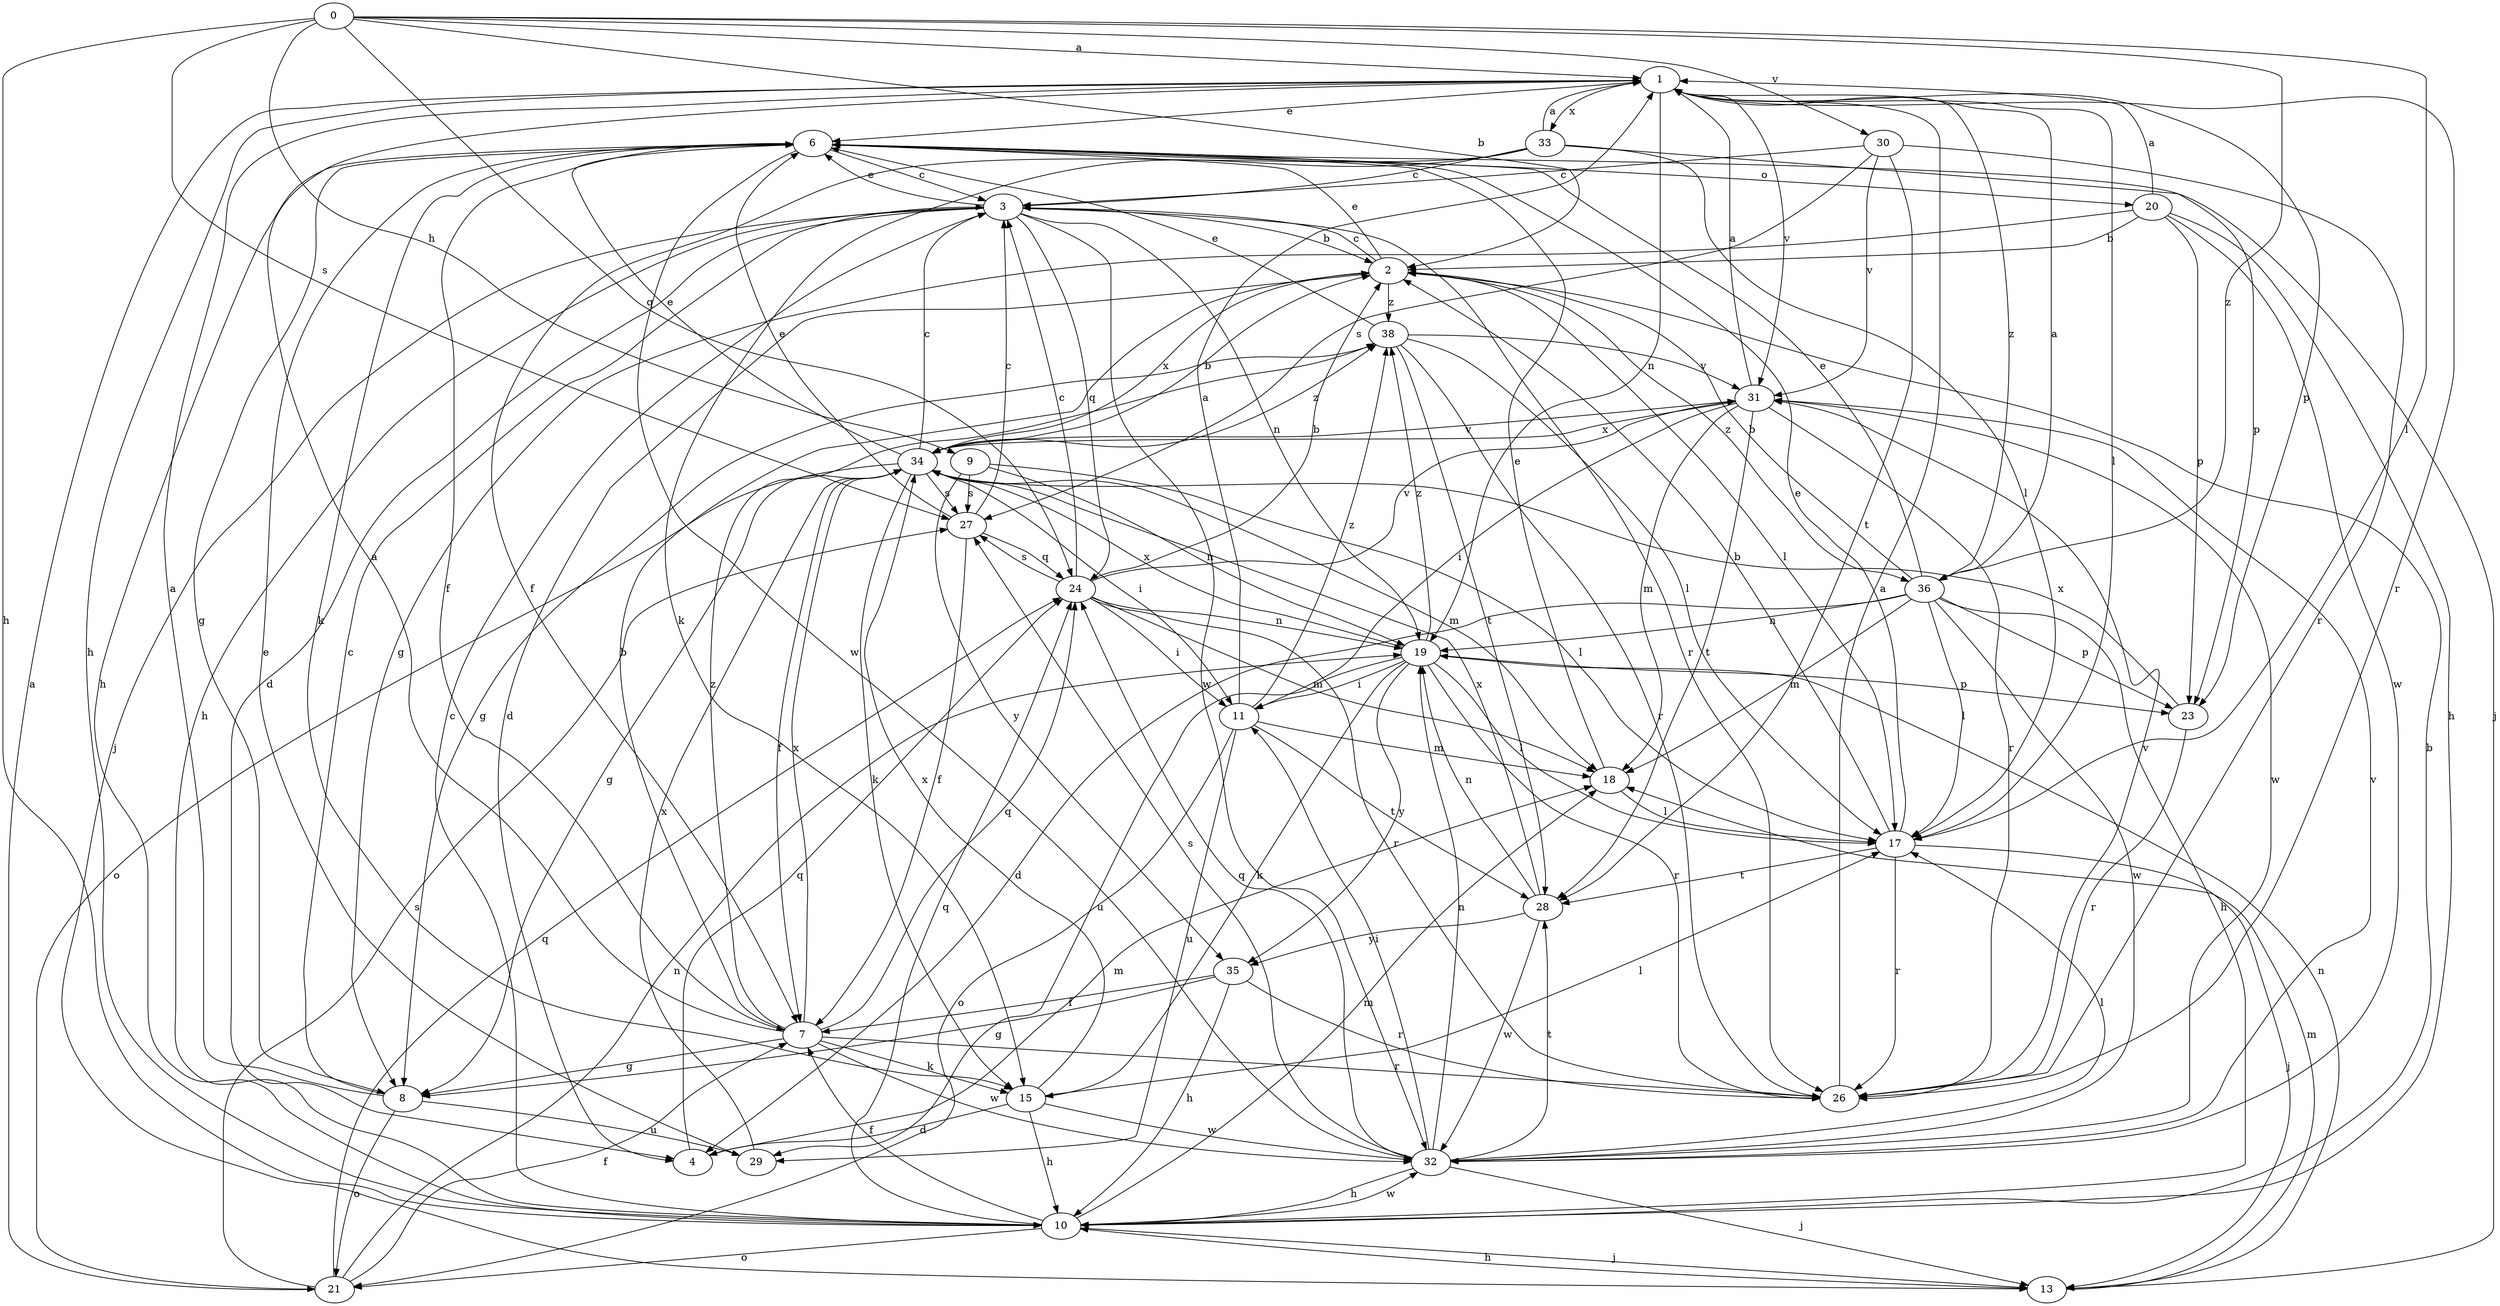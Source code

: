 strict digraph  {
0;
1;
2;
3;
4;
6;
7;
8;
9;
10;
11;
13;
15;
17;
18;
19;
20;
21;
23;
24;
26;
27;
28;
29;
30;
31;
32;
33;
34;
35;
36;
38;
0 -> 1  [label=a];
0 -> 2  [label=b];
0 -> 9  [label=h];
0 -> 10  [label=h];
0 -> 17  [label=l];
0 -> 24  [label=q];
0 -> 27  [label=s];
0 -> 30  [label=v];
0 -> 36  [label=z];
1 -> 6  [label=e];
1 -> 10  [label=h];
1 -> 17  [label=l];
1 -> 19  [label=n];
1 -> 23  [label=p];
1 -> 26  [label=r];
1 -> 31  [label=v];
1 -> 33  [label=x];
1 -> 36  [label=z];
2 -> 3  [label=c];
2 -> 4  [label=d];
2 -> 6  [label=e];
2 -> 17  [label=l];
2 -> 34  [label=x];
2 -> 36  [label=z];
2 -> 38  [label=z];
3 -> 2  [label=b];
3 -> 4  [label=d];
3 -> 6  [label=e];
3 -> 10  [label=h];
3 -> 13  [label=j];
3 -> 19  [label=n];
3 -> 24  [label=q];
3 -> 26  [label=r];
3 -> 32  [label=w];
4 -> 18  [label=m];
4 -> 24  [label=q];
6 -> 3  [label=c];
6 -> 7  [label=f];
6 -> 8  [label=g];
6 -> 10  [label=h];
6 -> 13  [label=j];
6 -> 15  [label=k];
6 -> 20  [label=o];
6 -> 32  [label=w];
7 -> 1  [label=a];
7 -> 2  [label=b];
7 -> 8  [label=g];
7 -> 15  [label=k];
7 -> 24  [label=q];
7 -> 26  [label=r];
7 -> 32  [label=w];
7 -> 34  [label=x];
7 -> 38  [label=z];
8 -> 1  [label=a];
8 -> 3  [label=c];
8 -> 21  [label=o];
8 -> 29  [label=u];
9 -> 17  [label=l];
9 -> 19  [label=n];
9 -> 27  [label=s];
9 -> 35  [label=y];
10 -> 2  [label=b];
10 -> 3  [label=c];
10 -> 7  [label=f];
10 -> 13  [label=j];
10 -> 18  [label=m];
10 -> 21  [label=o];
10 -> 24  [label=q];
10 -> 32  [label=w];
11 -> 1  [label=a];
11 -> 18  [label=m];
11 -> 21  [label=o];
11 -> 28  [label=t];
11 -> 29  [label=u];
11 -> 38  [label=z];
13 -> 10  [label=h];
13 -> 18  [label=m];
13 -> 19  [label=n];
15 -> 4  [label=d];
15 -> 10  [label=h];
15 -> 17  [label=l];
15 -> 32  [label=w];
15 -> 34  [label=x];
17 -> 2  [label=b];
17 -> 6  [label=e];
17 -> 13  [label=j];
17 -> 26  [label=r];
17 -> 28  [label=t];
18 -> 6  [label=e];
18 -> 17  [label=l];
19 -> 11  [label=i];
19 -> 15  [label=k];
19 -> 17  [label=l];
19 -> 23  [label=p];
19 -> 26  [label=r];
19 -> 29  [label=u];
19 -> 34  [label=x];
19 -> 35  [label=y];
19 -> 38  [label=z];
20 -> 1  [label=a];
20 -> 2  [label=b];
20 -> 8  [label=g];
20 -> 10  [label=h];
20 -> 23  [label=p];
20 -> 32  [label=w];
21 -> 1  [label=a];
21 -> 7  [label=f];
21 -> 19  [label=n];
21 -> 24  [label=q];
21 -> 27  [label=s];
23 -> 26  [label=r];
23 -> 34  [label=x];
24 -> 2  [label=b];
24 -> 3  [label=c];
24 -> 11  [label=i];
24 -> 18  [label=m];
24 -> 19  [label=n];
24 -> 26  [label=r];
24 -> 27  [label=s];
24 -> 31  [label=v];
26 -> 1  [label=a];
26 -> 31  [label=v];
27 -> 3  [label=c];
27 -> 6  [label=e];
27 -> 7  [label=f];
27 -> 24  [label=q];
28 -> 19  [label=n];
28 -> 32  [label=w];
28 -> 34  [label=x];
28 -> 35  [label=y];
29 -> 6  [label=e];
29 -> 34  [label=x];
30 -> 3  [label=c];
30 -> 26  [label=r];
30 -> 27  [label=s];
30 -> 28  [label=t];
30 -> 31  [label=v];
31 -> 1  [label=a];
31 -> 11  [label=i];
31 -> 18  [label=m];
31 -> 26  [label=r];
31 -> 28  [label=t];
31 -> 32  [label=w];
31 -> 34  [label=x];
32 -> 10  [label=h];
32 -> 11  [label=i];
32 -> 13  [label=j];
32 -> 17  [label=l];
32 -> 19  [label=n];
32 -> 24  [label=q];
32 -> 27  [label=s];
32 -> 28  [label=t];
32 -> 31  [label=v];
33 -> 1  [label=a];
33 -> 3  [label=c];
33 -> 7  [label=f];
33 -> 15  [label=k];
33 -> 17  [label=l];
33 -> 23  [label=p];
34 -> 2  [label=b];
34 -> 3  [label=c];
34 -> 6  [label=e];
34 -> 7  [label=f];
34 -> 8  [label=g];
34 -> 11  [label=i];
34 -> 15  [label=k];
34 -> 18  [label=m];
34 -> 21  [label=o];
34 -> 27  [label=s];
34 -> 31  [label=v];
34 -> 38  [label=z];
35 -> 7  [label=f];
35 -> 8  [label=g];
35 -> 10  [label=h];
35 -> 26  [label=r];
36 -> 1  [label=a];
36 -> 2  [label=b];
36 -> 4  [label=d];
36 -> 6  [label=e];
36 -> 10  [label=h];
36 -> 17  [label=l];
36 -> 18  [label=m];
36 -> 19  [label=n];
36 -> 23  [label=p];
36 -> 32  [label=w];
38 -> 6  [label=e];
38 -> 8  [label=g];
38 -> 17  [label=l];
38 -> 26  [label=r];
38 -> 28  [label=t];
38 -> 31  [label=v];
}
